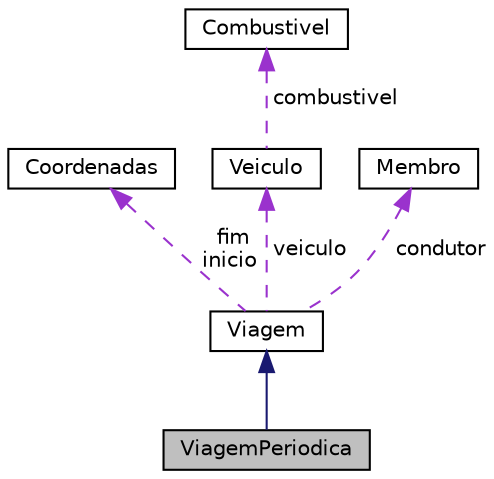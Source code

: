 digraph "ViagemPeriodica"
{
  edge [fontname="Helvetica",fontsize="10",labelfontname="Helvetica",labelfontsize="10"];
  node [fontname="Helvetica",fontsize="10",shape=record];
  Node1 [label="ViagemPeriodica",height=0.2,width=0.4,color="black", fillcolor="grey75", style="filled", fontcolor="black"];
  Node2 -> Node1 [dir="back",color="midnightblue",fontsize="10",style="solid",fontname="Helvetica"];
  Node2 [label="Viagem",height=0.2,width=0.4,color="black", fillcolor="white", style="filled",URL="$class_viagem.html"];
  Node3 -> Node2 [dir="back",color="darkorchid3",fontsize="10",style="dashed",label=" fim\ninicio" ,fontname="Helvetica"];
  Node3 [label="Coordenadas",height=0.2,width=0.4,color="black", fillcolor="white", style="filled",URL="$class_coordenadas.html"];
  Node4 -> Node2 [dir="back",color="darkorchid3",fontsize="10",style="dashed",label=" veiculo" ,fontname="Helvetica"];
  Node4 [label="Veiculo",height=0.2,width=0.4,color="black", fillcolor="white", style="filled",URL="$class_veiculo.html"];
  Node5 -> Node4 [dir="back",color="darkorchid3",fontsize="10",style="dashed",label=" combustivel" ,fontname="Helvetica"];
  Node5 [label="Combustivel",height=0.2,width=0.4,color="black", fillcolor="white", style="filled",URL="$class_combustivel.html"];
  Node6 -> Node2 [dir="back",color="darkorchid3",fontsize="10",style="dashed",label=" condutor" ,fontname="Helvetica"];
  Node6 [label="Membro",height=0.2,width=0.4,color="black", fillcolor="white", style="filled",URL="$class_membro.html"];
}
